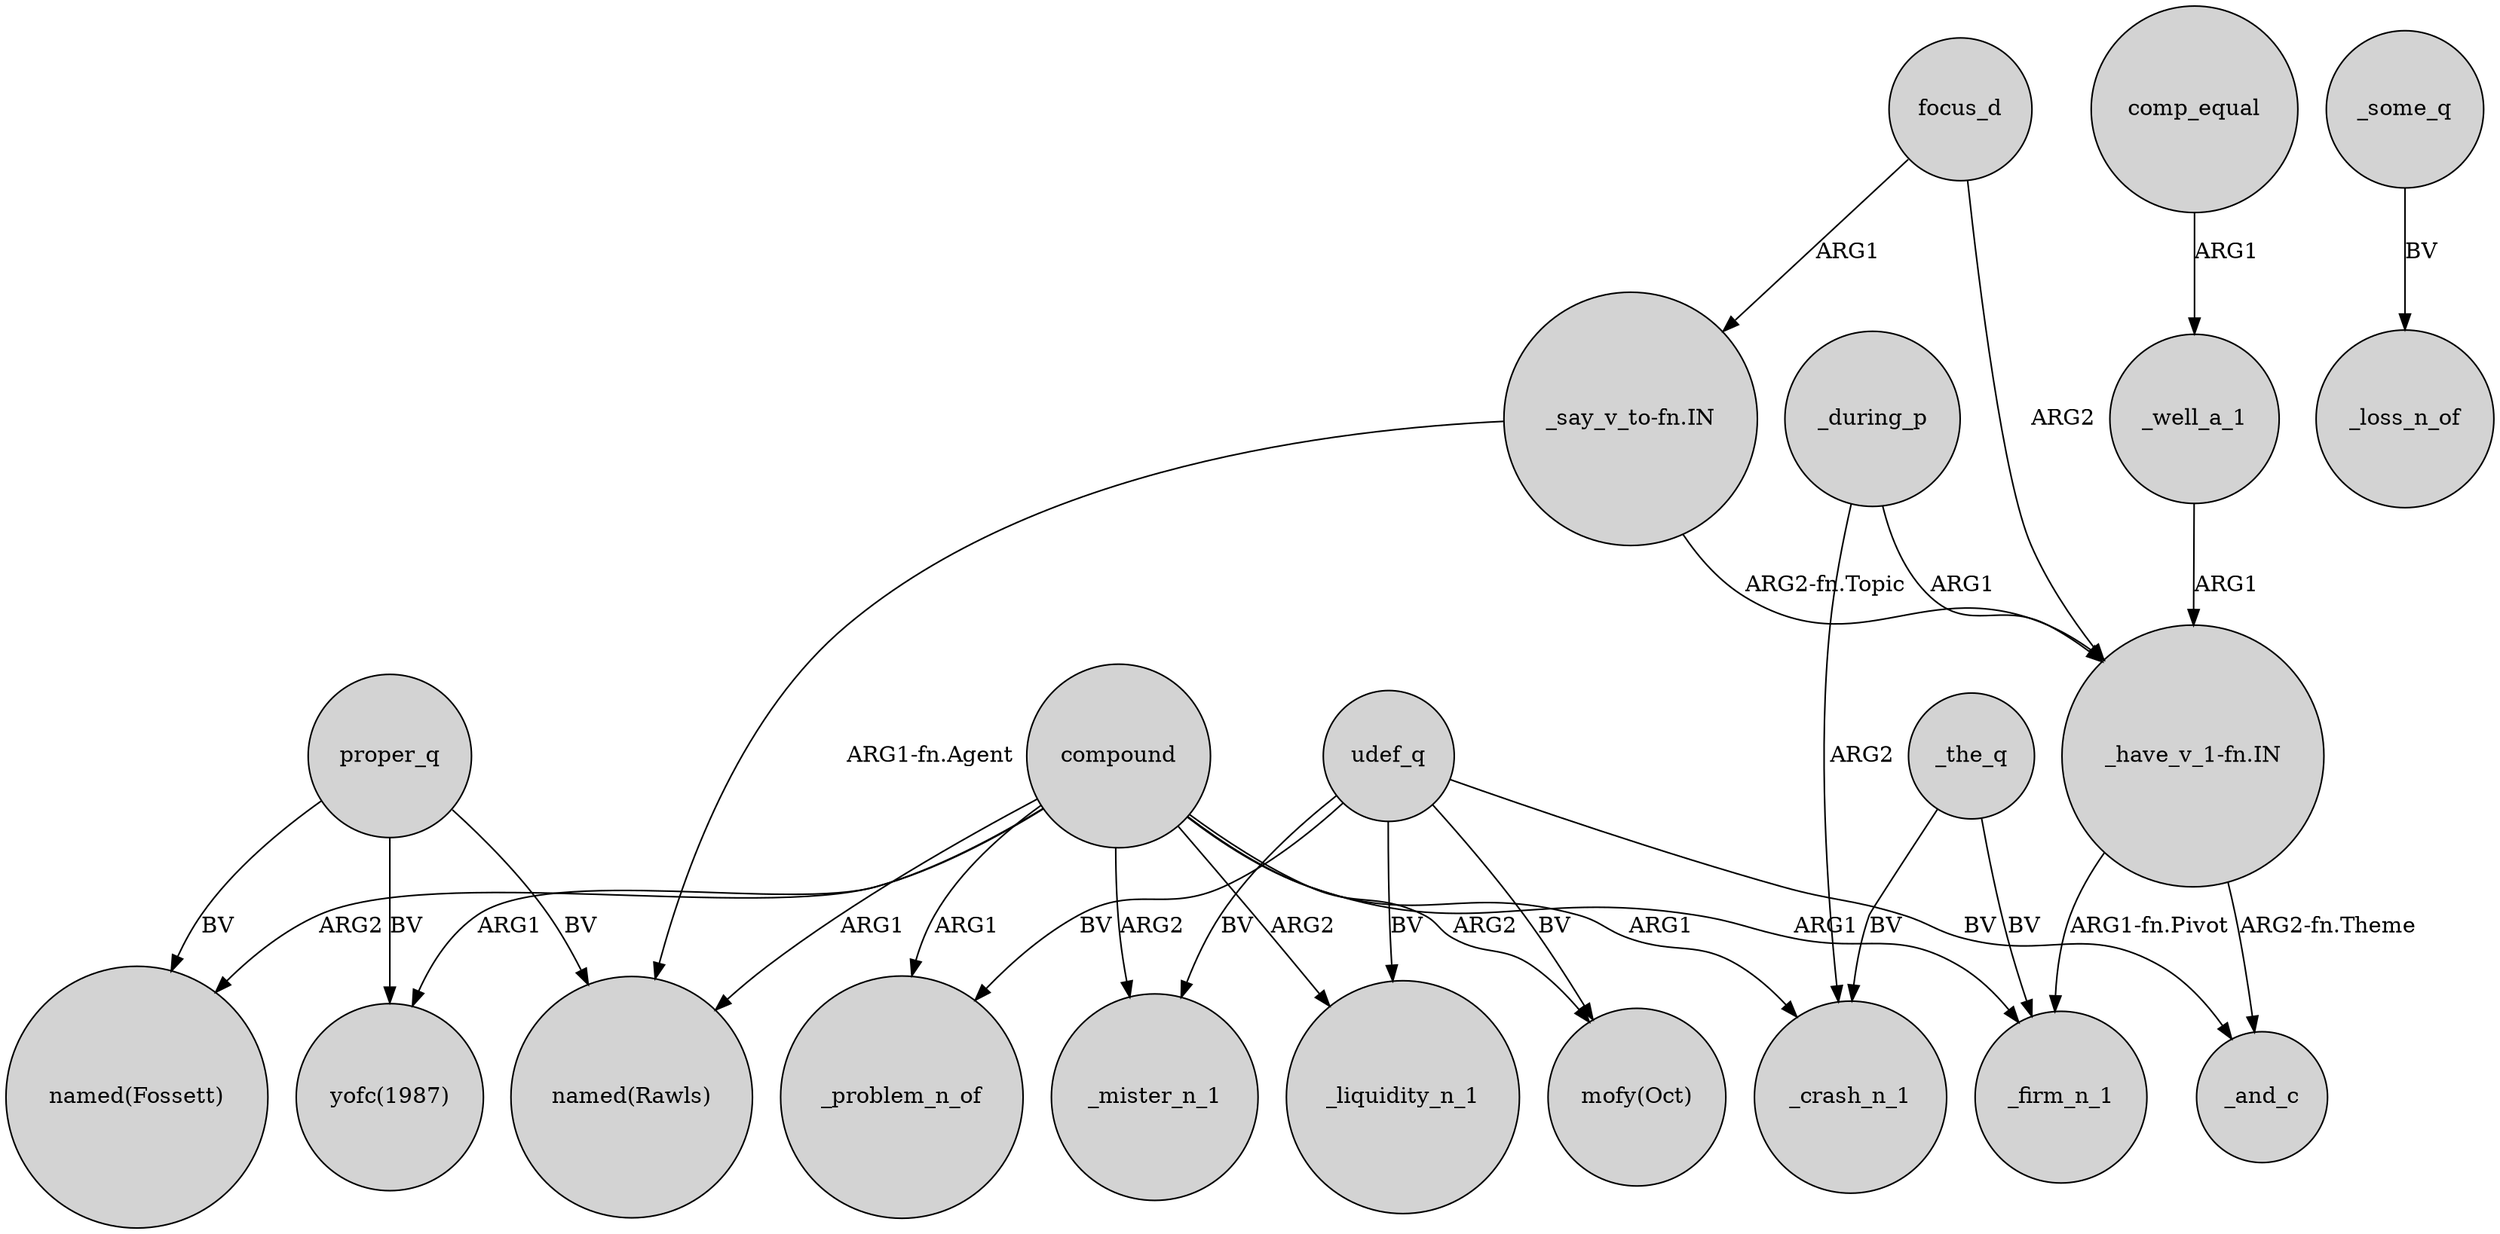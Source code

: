 digraph {
	node [shape=circle style=filled]
	proper_q -> "named(Fossett)" [label=BV]
	_well_a_1 -> "_have_v_1-fn.IN" [label=ARG1]
	focus_d -> "_have_v_1-fn.IN" [label=ARG2]
	_some_q -> _loss_n_of [label=BV]
	compound -> _mister_n_1 [label=ARG2]
	udef_q -> "mofy(Oct)" [label=BV]
	compound -> "named(Fossett)" [label=ARG2]
	"_have_v_1-fn.IN" -> _firm_n_1 [label="ARG1-fn.Pivot"]
	proper_q -> "named(Rawls)" [label=BV]
	compound -> _crash_n_1 [label=ARG1]
	udef_q -> _mister_n_1 [label=BV]
	"_have_v_1-fn.IN" -> _and_c [label="ARG2-fn.Theme"]
	udef_q -> _problem_n_of [label=BV]
	compound -> _liquidity_n_1 [label=ARG2]
	comp_equal -> _well_a_1 [label=ARG1]
	_during_p -> "_have_v_1-fn.IN" [label=ARG1]
	compound -> _problem_n_of [label=ARG1]
	compound -> _firm_n_1 [label=ARG1]
	proper_q -> "yofc(1987)" [label=BV]
	_during_p -> _crash_n_1 [label=ARG2]
	_the_q -> _firm_n_1 [label=BV]
	compound -> "yofc(1987)" [label=ARG1]
	"_say_v_to-fn.IN" -> "named(Rawls)" [label="ARG1-fn.Agent"]
	"_say_v_to-fn.IN" -> "_have_v_1-fn.IN" [label="ARG2-fn.Topic"]
	compound -> "mofy(Oct)" [label=ARG2]
	udef_q -> _liquidity_n_1 [label=BV]
	compound -> "named(Rawls)" [label=ARG1]
	udef_q -> _and_c [label=BV]
	_the_q -> _crash_n_1 [label=BV]
	focus_d -> "_say_v_to-fn.IN" [label=ARG1]
}
